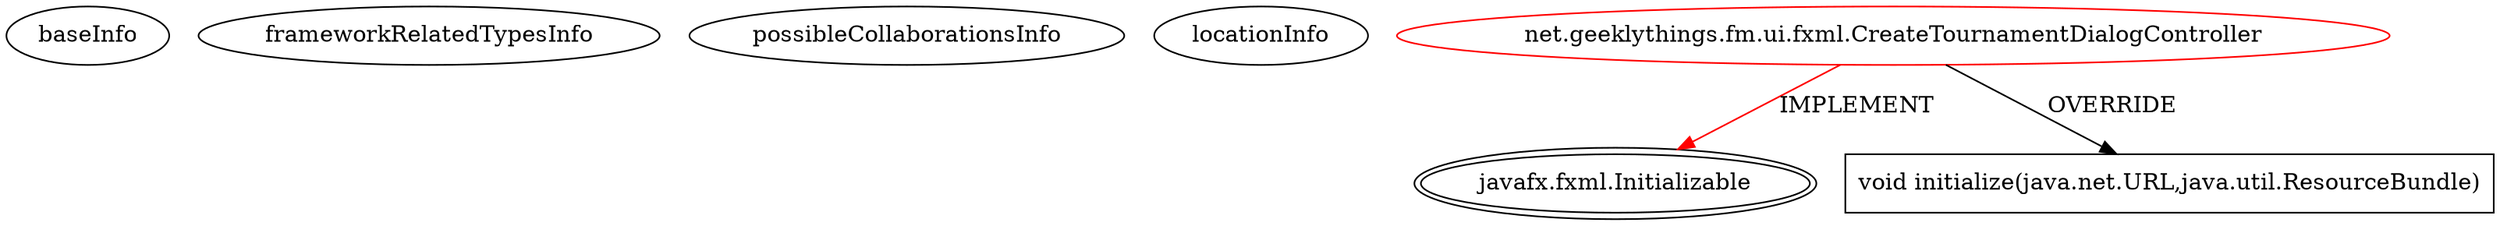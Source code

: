 digraph {
baseInfo[graphId=497,category="extension_graph",isAnonymous=false,possibleRelation=false]
frameworkRelatedTypesInfo[0="javafx.fxml.Initializable"]
possibleCollaborationsInfo[]
locationInfo[projectName="Geekly-fieldmarshalfx",filePath="/Geekly-fieldmarshalfx/fieldmarshalfx-master/src/net/geeklythings/fm/ui/fxml/CreateTournamentDialogController.java",contextSignature="CreateTournamentDialogController",graphId="497"]
0[label="net.geeklythings.fm.ui.fxml.CreateTournamentDialogController",vertexType="ROOT_CLIENT_CLASS_DECLARATION",isFrameworkType=false,color=red]
1[label="javafx.fxml.Initializable",vertexType="FRAMEWORK_INTERFACE_TYPE",isFrameworkType=true,peripheries=2]
2[label="void initialize(java.net.URL,java.util.ResourceBundle)",vertexType="OVERRIDING_METHOD_DECLARATION",isFrameworkType=false,shape=box]
0->1[label="IMPLEMENT",color=red]
0->2[label="OVERRIDE"]
}

